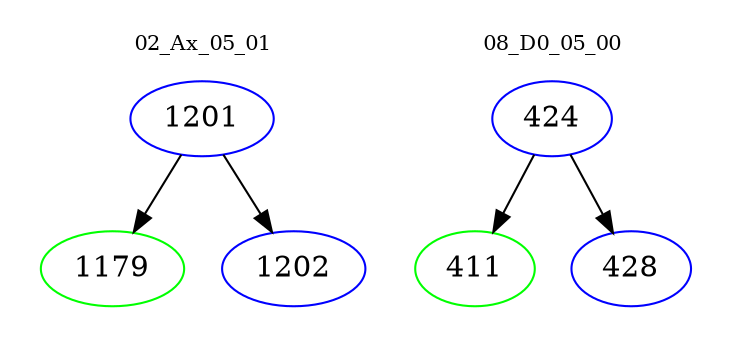 digraph{
subgraph cluster_0 {
color = white
label = "02_Ax_05_01";
fontsize=10;
T0_1201 [label="1201", color="blue"]
T0_1201 -> T0_1179 [color="black"]
T0_1179 [label="1179", color="green"]
T0_1201 -> T0_1202 [color="black"]
T0_1202 [label="1202", color="blue"]
}
subgraph cluster_1 {
color = white
label = "08_D0_05_00";
fontsize=10;
T1_424 [label="424", color="blue"]
T1_424 -> T1_411 [color="black"]
T1_411 [label="411", color="green"]
T1_424 -> T1_428 [color="black"]
T1_428 [label="428", color="blue"]
}
}

